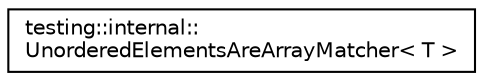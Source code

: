 digraph "Graphical Class Hierarchy"
{
  edge [fontname="Helvetica",fontsize="10",labelfontname="Helvetica",labelfontsize="10"];
  node [fontname="Helvetica",fontsize="10",shape=record];
  rankdir="LR";
  Node1 [label="testing::internal::\lUnorderedElementsAreArrayMatcher\< T \>",height=0.2,width=0.4,color="black", fillcolor="white", style="filled",URL="$classtesting_1_1internal_1_1_unordered_elements_are_array_matcher.html"];
}
